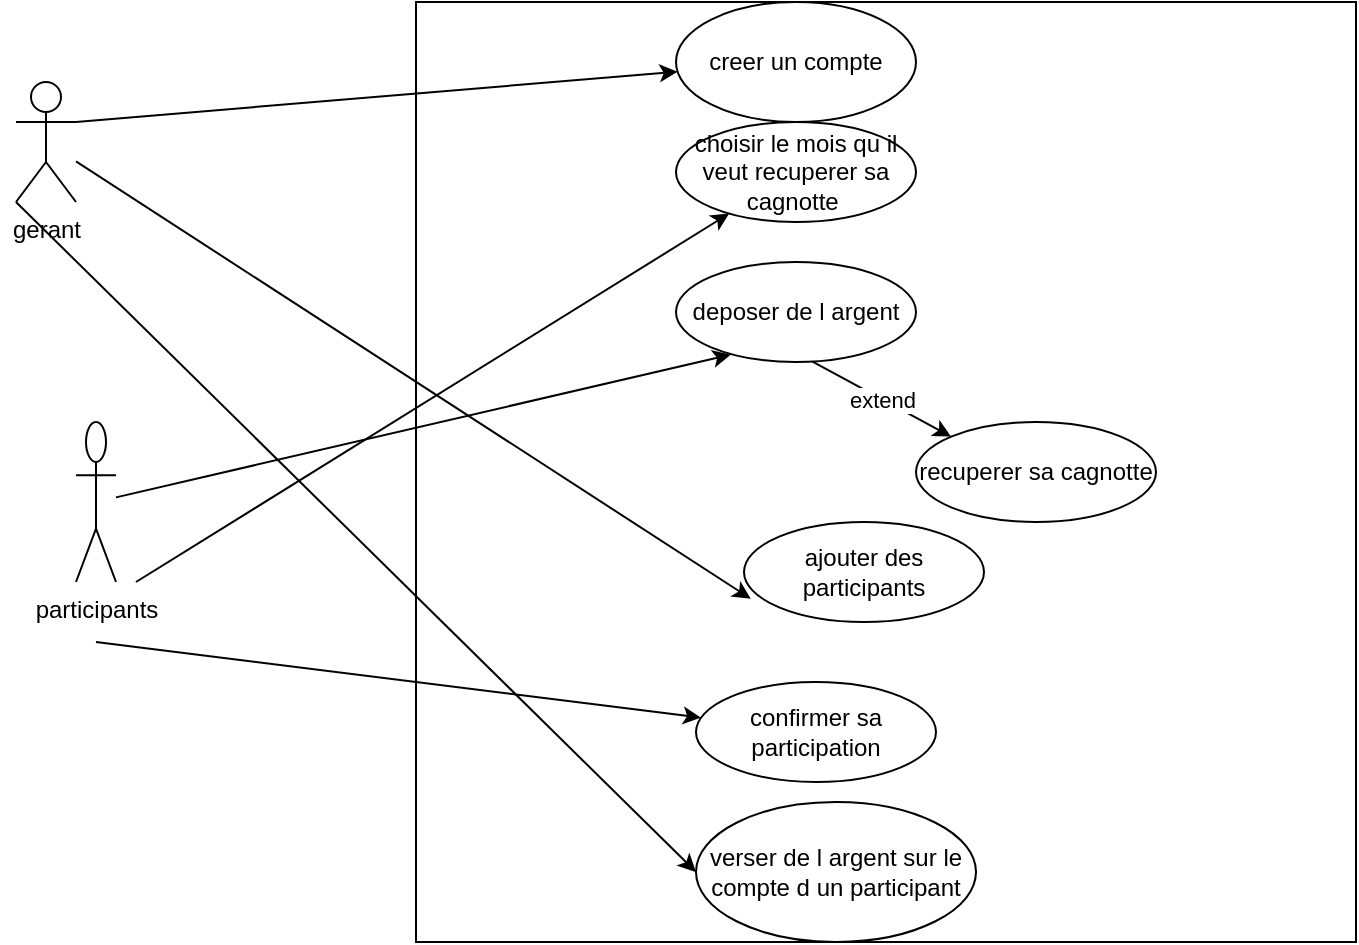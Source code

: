 <mxfile version="13.9.9" type="device"><diagram id="oTPGAR9lfbRyMf-sssHD" name="Page-1"><mxGraphModel dx="768" dy="482" grid="1" gridSize="10" guides="1" tooltips="1" connect="1" arrows="1" fold="1" page="1" pageScale="1" pageWidth="827" pageHeight="1169" math="0" shadow="0"><root><mxCell id="0"/><mxCell id="1" parent="0"/><mxCell id="yFDbxZdFlgUoYLEu3r0E-1" value="participants" style="shape=umlActor;verticalLabelPosition=bottom;verticalAlign=top;html=1;outlineConnect=0;" parent="1" vertex="1"><mxGeometry x="80" y="290" width="20" height="80" as="geometry"/></mxCell><mxCell id="yFDbxZdFlgUoYLEu3r0E-4" value="" style="whiteSpace=wrap;html=1;aspect=fixed;" parent="1" vertex="1"><mxGeometry x="250" y="80" width="470" height="470" as="geometry"/></mxCell><mxCell id="yFDbxZdFlgUoYLEu3r0E-5" value="creer un compte" style="ellipse;whiteSpace=wrap;html=1;" parent="1" vertex="1"><mxGeometry x="380" y="80" width="120" height="60" as="geometry"/></mxCell><mxCell id="yFDbxZdFlgUoYLEu3r0E-6" value="choisir le mois qu il veut recuperer sa cagnotte&amp;nbsp;" style="ellipse;whiteSpace=wrap;html=1;" parent="1" vertex="1"><mxGeometry x="380" y="140" width="120" height="50" as="geometry"/></mxCell><mxCell id="wmRJTyIpgEIX1IK0ZhRS-1" value="deposer de l argent" style="ellipse;whiteSpace=wrap;html=1;" parent="1" vertex="1"><mxGeometry x="380" y="210" width="120" height="50" as="geometry"/></mxCell><mxCell id="wmRJTyIpgEIX1IK0ZhRS-4" value="recuperer sa cagnotte" style="ellipse;whiteSpace=wrap;html=1;" parent="1" vertex="1"><mxGeometry x="500" y="290" width="120" height="50" as="geometry"/></mxCell><mxCell id="wmRJTyIpgEIX1IK0ZhRS-5" value="ajouter des participants" style="ellipse;whiteSpace=wrap;html=1;" parent="1" vertex="1"><mxGeometry x="414" y="340" width="120" height="50" as="geometry"/></mxCell><mxCell id="wmRJTyIpgEIX1IK0ZhRS-6" value="confirmer sa participation" style="ellipse;whiteSpace=wrap;html=1;" parent="1" vertex="1"><mxGeometry x="390" y="420" width="120" height="50" as="geometry"/></mxCell><mxCell id="jliyLTv9zGbT3jJKJRBy-2" value="gerant" style="shape=umlActor;verticalLabelPosition=bottom;verticalAlign=top;html=1;outlineConnect=0;" parent="1" vertex="1"><mxGeometry x="50" y="120" width="30" height="60" as="geometry"/></mxCell><mxCell id="jliyLTv9zGbT3jJKJRBy-5" value="" style="endArrow=classic;html=1;entryX=0.028;entryY=0.767;entryDx=0;entryDy=0;entryPerimeter=0;" parent="1" source="jliyLTv9zGbT3jJKJRBy-2" target="wmRJTyIpgEIX1IK0ZhRS-5" edge="1"><mxGeometry width="50" height="50" relative="1" as="geometry"><mxPoint x="110" y="250" as="sourcePoint"/><mxPoint x="160" y="200" as="targetPoint"/></mxGeometry></mxCell><mxCell id="jliyLTv9zGbT3jJKJRBy-7" value="" style="endArrow=classic;html=1;exitX=1;exitY=0.333;exitDx=0;exitDy=0;exitPerimeter=0;" parent="1" source="jliyLTv9zGbT3jJKJRBy-2" target="yFDbxZdFlgUoYLEu3r0E-5" edge="1"><mxGeometry width="50" height="50" relative="1" as="geometry"><mxPoint x="140" y="190" as="sourcePoint"/><mxPoint x="190" y="140" as="targetPoint"/></mxGeometry></mxCell><mxCell id="jliyLTv9zGbT3jJKJRBy-15" value="" style="endArrow=classic;html=1;" parent="1" target="yFDbxZdFlgUoYLEu3r0E-6" edge="1"><mxGeometry width="50" height="50" relative="1" as="geometry"><mxPoint x="110" y="370" as="sourcePoint"/><mxPoint x="160" y="320" as="targetPoint"/></mxGeometry></mxCell><mxCell id="jliyLTv9zGbT3jJKJRBy-16" value="" style="endArrow=classic;html=1;entryX=0.228;entryY=0.927;entryDx=0;entryDy=0;entryPerimeter=0;" parent="1" source="yFDbxZdFlgUoYLEu3r0E-1" target="wmRJTyIpgEIX1IK0ZhRS-1" edge="1"><mxGeometry width="50" height="50" relative="1" as="geometry"><mxPoint x="90" y="460" as="sourcePoint"/><mxPoint x="140" y="410" as="targetPoint"/></mxGeometry></mxCell><mxCell id="jliyLTv9zGbT3jJKJRBy-18" value="" style="endArrow=classic;html=1;" parent="1" target="wmRJTyIpgEIX1IK0ZhRS-6" edge="1"><mxGeometry width="50" height="50" relative="1" as="geometry"><mxPoint x="90" y="400" as="sourcePoint"/><mxPoint x="140" y="440" as="targetPoint"/></mxGeometry></mxCell><mxCell id="jliyLTv9zGbT3jJKJRBy-19" value="verser de l argent sur le compte d un participant" style="ellipse;whiteSpace=wrap;html=1;" parent="1" vertex="1"><mxGeometry x="390" y="480" width="140" height="70" as="geometry"/></mxCell><mxCell id="jliyLTv9zGbT3jJKJRBy-22" value="" style="endArrow=classic;html=1;exitX=0;exitY=1;exitDx=0;exitDy=0;exitPerimeter=0;entryX=0;entryY=0.5;entryDx=0;entryDy=0;" parent="1" source="jliyLTv9zGbT3jJKJRBy-2" target="jliyLTv9zGbT3jJKJRBy-19" edge="1"><mxGeometry width="50" height="50" relative="1" as="geometry"><mxPoint x="30" y="310" as="sourcePoint"/><mxPoint x="80" y="260" as="targetPoint"/></mxGeometry></mxCell><mxCell id="jliyLTv9zGbT3jJKJRBy-23" value="" style="endArrow=classic;html=1;exitX=0.567;exitY=0.993;exitDx=0;exitDy=0;exitPerimeter=0;entryX=0;entryY=0;entryDx=0;entryDy=0;" parent="1" source="wmRJTyIpgEIX1IK0ZhRS-1" target="wmRJTyIpgEIX1IK0ZhRS-4" edge="1"><mxGeometry relative="1" as="geometry"><mxPoint x="310" y="300" as="sourcePoint"/><mxPoint x="470" y="300" as="targetPoint"/></mxGeometry></mxCell><mxCell id="jliyLTv9zGbT3jJKJRBy-24" value="extend" style="edgeLabel;resizable=0;html=1;align=center;verticalAlign=middle;" parent="jliyLTv9zGbT3jJKJRBy-23" connectable="0" vertex="1"><mxGeometry relative="1" as="geometry"/></mxCell></root></mxGraphModel></diagram></mxfile>